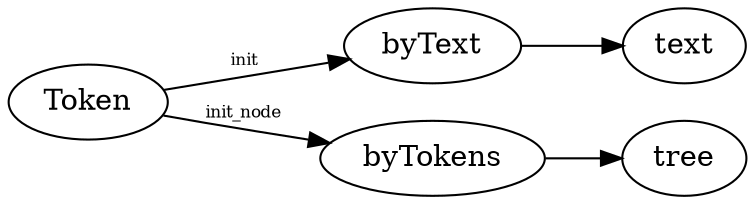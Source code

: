 digraph G {
graph[rankdir=LR];
byText -> text;
byTokens -> tree;
Token -> byTokens [label="init_node",fontsize=8];
Token -> byText [label="init",fontsize=8];
}
